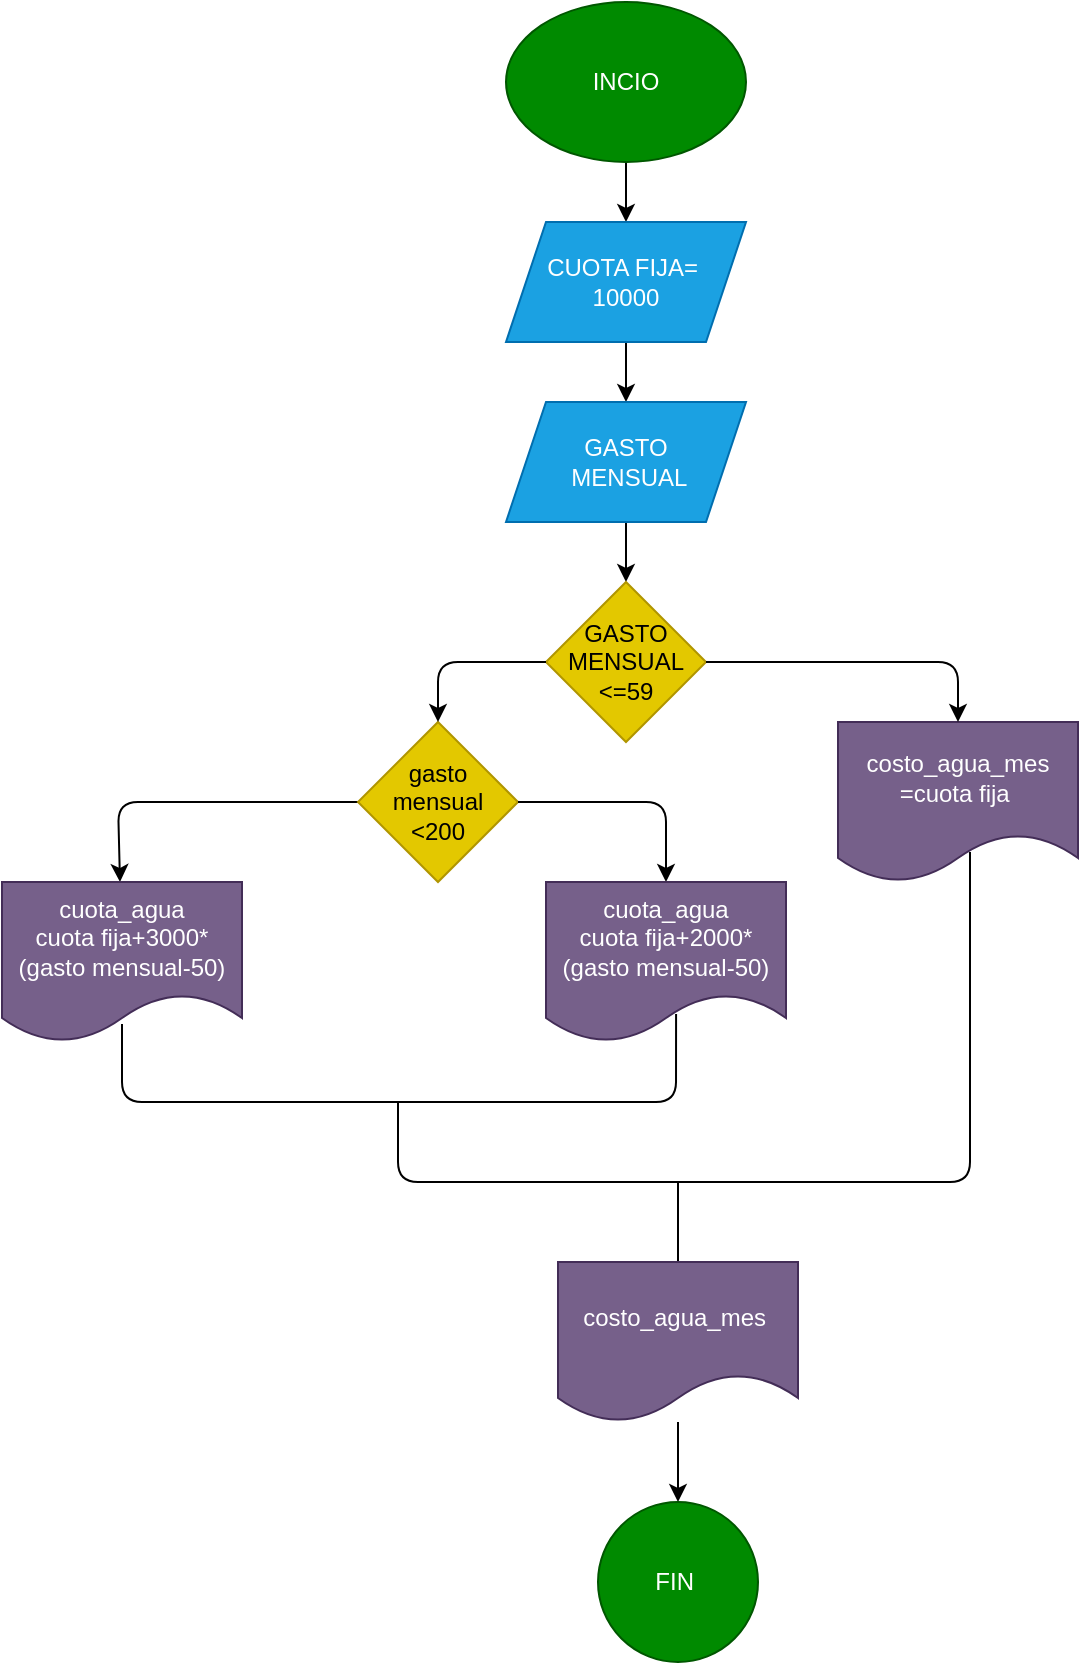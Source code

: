 <mxfile>
    <diagram id="5SkyGVUL9HBiR905pG4p" name="Página-1">
        <mxGraphModel dx="576" dy="403" grid="1" gridSize="10" guides="1" tooltips="1" connect="1" arrows="1" fold="1" page="1" pageScale="1" pageWidth="827" pageHeight="1169" math="0" shadow="0">
            <root>
                <mxCell id="0"/>
                <mxCell id="1" parent="0"/>
                <mxCell id="4" value="" style="edgeStyle=none;html=1;" parent="1" source="2" target="3" edge="1">
                    <mxGeometry relative="1" as="geometry"/>
                </mxCell>
                <mxCell id="2" value="INCIO" style="ellipse;whiteSpace=wrap;html=1;fillColor=#008a00;fontColor=#ffffff;strokeColor=#005700;" parent="1" vertex="1">
                    <mxGeometry x="354" width="120" height="80" as="geometry"/>
                </mxCell>
                <mxCell id="6" value="" style="edgeStyle=none;html=1;" parent="1" source="3" target="5" edge="1">
                    <mxGeometry relative="1" as="geometry"/>
                </mxCell>
                <mxCell id="3" value="CUOTA FIJA=&amp;nbsp;&lt;br&gt;10000" style="shape=parallelogram;perimeter=parallelogramPerimeter;whiteSpace=wrap;html=1;fixedSize=1;fillColor=#1ba1e2;strokeColor=#006EAF;fontColor=#ffffff;" parent="1" vertex="1">
                    <mxGeometry x="354" y="110" width="120" height="60" as="geometry"/>
                </mxCell>
                <mxCell id="8" value="" style="edgeStyle=none;html=1;" parent="1" source="5" target="7" edge="1">
                    <mxGeometry relative="1" as="geometry"/>
                </mxCell>
                <mxCell id="5" value="GASTO&lt;br&gt;&amp;nbsp;MENSUAL" style="shape=parallelogram;perimeter=parallelogramPerimeter;whiteSpace=wrap;html=1;fixedSize=1;fillColor=#1ba1e2;strokeColor=#006EAF;fontColor=#ffffff;" parent="1" vertex="1">
                    <mxGeometry x="354" y="200" width="120" height="60" as="geometry"/>
                </mxCell>
                <mxCell id="7" value="GASTO MENSUAL &amp;lt;=59" style="rhombus;whiteSpace=wrap;html=1;fillColor=#e3c800;strokeColor=#B09500;fontColor=#000000;" parent="1" vertex="1">
                    <mxGeometry x="374" y="290" width="80" height="80" as="geometry"/>
                </mxCell>
                <mxCell id="9" value="costo_agua_mes&lt;br&gt;=cuota fija&amp;nbsp;" style="shape=document;whiteSpace=wrap;html=1;boundedLbl=1;fillColor=#76608a;fontColor=#ffffff;strokeColor=#432D57;" parent="1" vertex="1">
                    <mxGeometry x="520" y="360" width="120" height="80" as="geometry"/>
                </mxCell>
                <mxCell id="10" value="" style="endArrow=classic;html=1;exitX=1;exitY=0.5;exitDx=0;exitDy=0;entryX=0.5;entryY=0;entryDx=0;entryDy=0;" parent="1" source="7" target="9" edge="1">
                    <mxGeometry width="50" height="50" relative="1" as="geometry">
                        <mxPoint x="540" y="210" as="sourcePoint"/>
                        <mxPoint x="590" y="160" as="targetPoint"/>
                        <Array as="points">
                            <mxPoint x="580" y="330"/>
                        </Array>
                    </mxGeometry>
                </mxCell>
                <mxCell id="16" value="" style="edgeStyle=none;html=1;" parent="1" source="11" target="15" edge="1">
                    <mxGeometry relative="1" as="geometry">
                        <Array as="points">
                            <mxPoint x="160" y="400"/>
                        </Array>
                    </mxGeometry>
                </mxCell>
                <mxCell id="11" value="gasto mensual&lt;br&gt;&amp;lt;200" style="rhombus;whiteSpace=wrap;html=1;fillColor=#e3c800;fontColor=#000000;strokeColor=#B09500;" parent="1" vertex="1">
                    <mxGeometry x="280" y="360" width="80" height="80" as="geometry"/>
                </mxCell>
                <mxCell id="12" value="" style="endArrow=classic;html=1;entryX=0.5;entryY=0;entryDx=0;entryDy=0;exitX=0;exitY=0.5;exitDx=0;exitDy=0;" parent="1" source="7" target="11" edge="1">
                    <mxGeometry width="50" height="50" relative="1" as="geometry">
                        <mxPoint x="280" y="260" as="sourcePoint"/>
                        <mxPoint x="330" y="210" as="targetPoint"/>
                        <Array as="points">
                            <mxPoint x="320" y="330"/>
                        </Array>
                    </mxGeometry>
                </mxCell>
                <mxCell id="14" value="" style="endArrow=classic;html=1;entryX=0.5;entryY=0;entryDx=0;entryDy=0;exitX=1;exitY=0.5;exitDx=0;exitDy=0;" parent="1" source="11" edge="1">
                    <mxGeometry width="50" height="50" relative="1" as="geometry">
                        <mxPoint x="280" y="500" as="sourcePoint"/>
                        <mxPoint x="434" y="440" as="targetPoint"/>
                        <Array as="points">
                            <mxPoint x="434" y="400"/>
                        </Array>
                    </mxGeometry>
                </mxCell>
                <mxCell id="15" value="cuota_agua&lt;br&gt;cuota fija+3000*&lt;br&gt;(gasto mensual-50)" style="shape=document;whiteSpace=wrap;html=1;boundedLbl=1;fillColor=#76608a;strokeColor=#432D57;fontColor=#ffffff;" parent="1" vertex="1">
                    <mxGeometry x="102" y="440" width="120" height="80" as="geometry"/>
                </mxCell>
                <mxCell id="17" value="cuota_agua&lt;br&gt;cuota fija+2000*&lt;br&gt;(gasto mensual-50)" style="shape=document;whiteSpace=wrap;html=1;boundedLbl=1;fillColor=#76608a;strokeColor=#432D57;fontColor=#ffffff;" vertex="1" parent="1">
                    <mxGeometry x="374" y="440" width="120" height="80" as="geometry"/>
                </mxCell>
                <mxCell id="21" value="" style="endArrow=none;html=1;exitX=0.5;exitY=0.888;exitDx=0;exitDy=0;exitPerimeter=0;entryX=0.542;entryY=0.825;entryDx=0;entryDy=0;entryPerimeter=0;" edge="1" parent="1" source="15" target="17">
                    <mxGeometry width="50" height="50" relative="1" as="geometry">
                        <mxPoint x="390" y="520" as="sourcePoint"/>
                        <mxPoint x="440" y="470" as="targetPoint"/>
                        <Array as="points">
                            <mxPoint x="162" y="550"/>
                            <mxPoint x="300" y="550"/>
                            <mxPoint x="439" y="550"/>
                        </Array>
                    </mxGeometry>
                </mxCell>
                <mxCell id="22" value="" style="endArrow=none;html=1;entryX=0.55;entryY=0.813;entryDx=0;entryDy=0;entryPerimeter=0;" edge="1" parent="1" target="9">
                    <mxGeometry width="50" height="50" relative="1" as="geometry">
                        <mxPoint x="300" y="550" as="sourcePoint"/>
                        <mxPoint x="440" y="470" as="targetPoint"/>
                        <Array as="points">
                            <mxPoint x="300" y="590"/>
                            <mxPoint x="450" y="590"/>
                            <mxPoint x="586" y="590"/>
                        </Array>
                    </mxGeometry>
                </mxCell>
                <mxCell id="23" value="" style="endArrow=none;html=1;" edge="1" parent="1" target="24">
                    <mxGeometry width="50" height="50" relative="1" as="geometry">
                        <mxPoint x="440" y="590" as="sourcePoint"/>
                        <mxPoint x="440" y="590" as="targetPoint"/>
                    </mxGeometry>
                </mxCell>
                <mxCell id="26" value="" style="edgeStyle=none;html=1;" edge="1" parent="1" source="24" target="25">
                    <mxGeometry relative="1" as="geometry"/>
                </mxCell>
                <mxCell id="24" value="costo_agua_mes&amp;nbsp;" style="shape=document;whiteSpace=wrap;html=1;boundedLbl=1;fillColor=#76608a;strokeColor=#432D57;fontColor=#ffffff;" vertex="1" parent="1">
                    <mxGeometry x="380" y="630" width="120" height="80" as="geometry"/>
                </mxCell>
                <mxCell id="25" value="FIN&amp;nbsp;" style="ellipse;whiteSpace=wrap;html=1;fillColor=#008a00;strokeColor=#005700;fontColor=#ffffff;" vertex="1" parent="1">
                    <mxGeometry x="400" y="750" width="80" height="80" as="geometry"/>
                </mxCell>
            </root>
        </mxGraphModel>
    </diagram>
</mxfile>